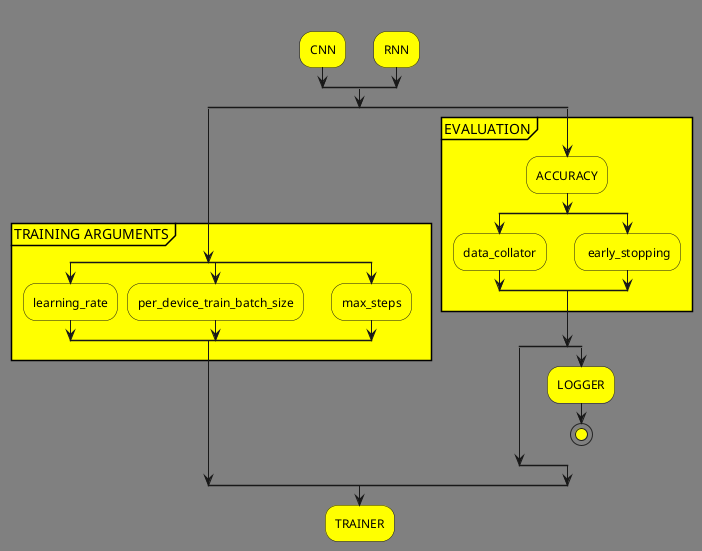@startuml cnn3

<style>
activityDiagram {
  BackgroundColor #FFFF00
  BorderColor #33668E
  FontColor #000000
  FontName arial
}

document {
   BackgroundColor gray
}
</style>
split
    -[hidden]->
    :CNN;
split again
    -[hidden]->
    :RNN;
end split
split
    partition TRAINING ARGUMENTS {
        split
            :learning_rate;
        split again
            :per_device_train_batch_size;
        split again
            :max_steps;
        end split
    }
split again
    partition EVALUATION {
        :ACCURACY;
        split
            :data_collator;
        split again
            : early_stopping;
        end split
    }
    split 
    split again
        :LOGGER;
        stop;
    end split
end split
:TRAINER;
@enduml
